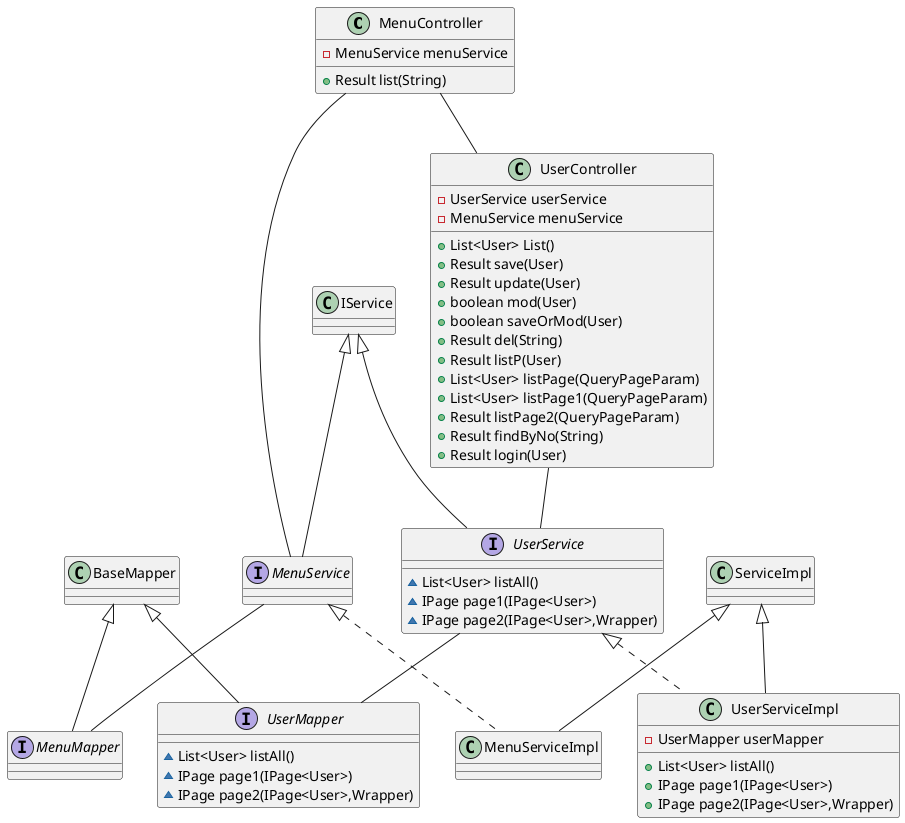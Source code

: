 @startuml
class MenuController {
- MenuService menuService
+ Result list(String)
}

class UserController {
- UserService userService
- MenuService menuService
+ List<User> List()
+ Result save(User)
+ Result update(User)
+ boolean mod(User)
+ boolean saveOrMod(User)
+ Result del(String)
+ Result listP(User)
+ List<User> listPage(QueryPageParam)
+ List<User> listPage1(QueryPageParam)
+ Result listPage2(QueryPageParam)
+ Result findByNo(String)
+ Result login(User)
}

interface MenuMapper {
}
BaseMapper <|-- MenuMapper

interface UserMapper {
~ List<User> listAll()
~ IPage page1(IPage<User>)
~ IPage page2(IPage<User>,Wrapper)
}
BaseMapper <|-- UserMapper

interface MenuService {
}
IService <|-- MenuService

interface UserService {
~ List<User> listAll()
~ IPage page1(IPage<User>)
~ IPage page2(IPage<User>,Wrapper)
}
IService <|-- UserService

class MenuServiceImpl {
}
MenuService <|.. MenuServiceImpl
ServiceImpl <|-- MenuServiceImpl

class UserServiceImpl {
- UserMapper userMapper
+ List<User> listAll()
+ IPage page1(IPage<User>)
+ IPage page2(IPage<User>,Wrapper)
}
UserService <|.. UserServiceImpl
ServiceImpl <|-- UserServiceImpl

MenuController -- UserController
MenuController -- MenuService
UserController -- UserService
MenuService -- MenuMapper
UserService -- UserMapper
@enduml